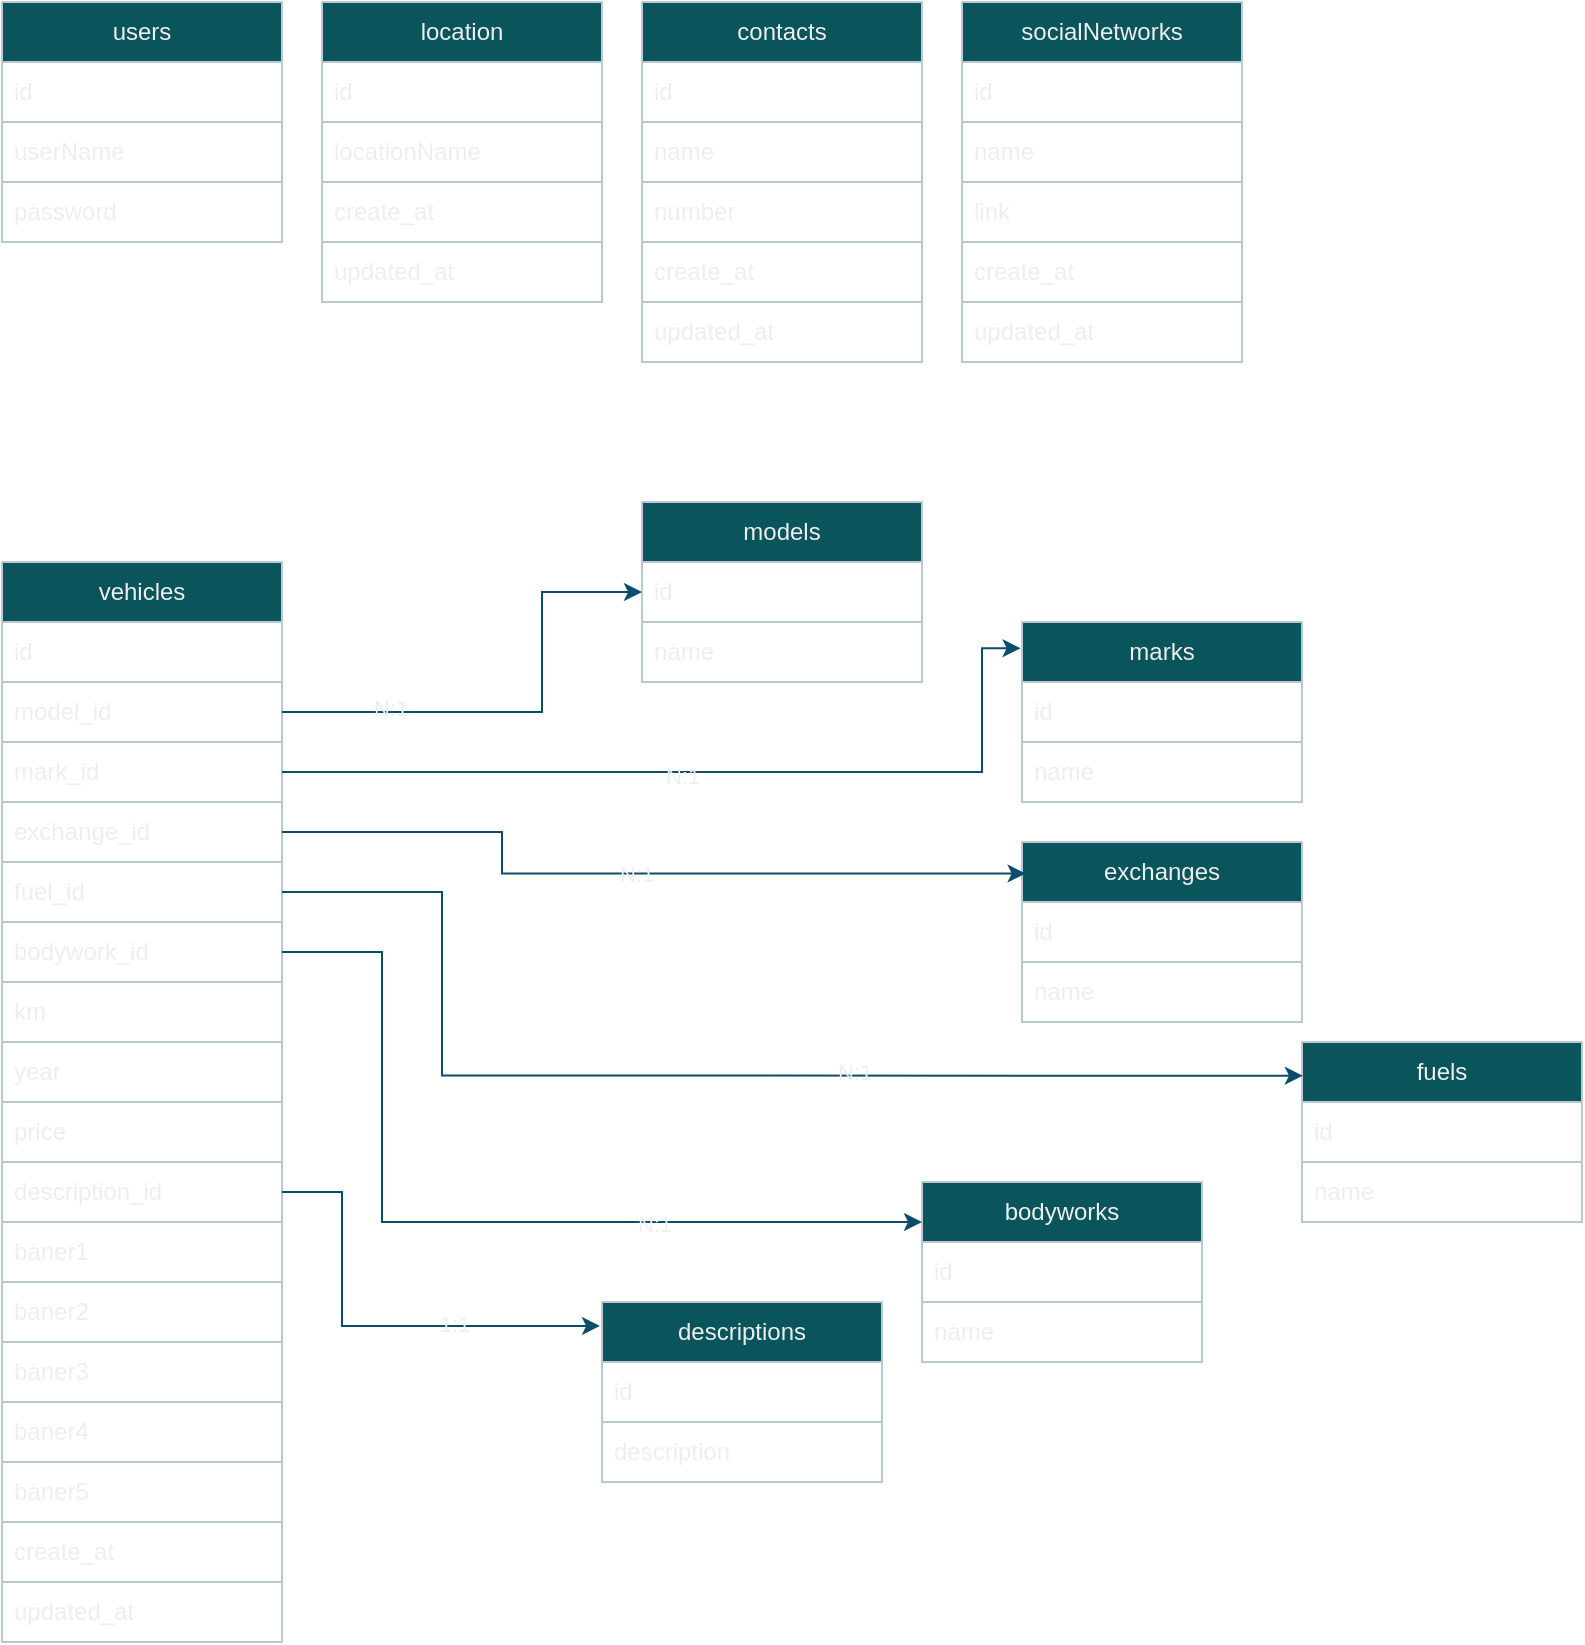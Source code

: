 <mxfile version="25.0.1">
  <diagram name="Página-1" id="mLCh0vMn2q3OIdAzemRB">
    <mxGraphModel dx="880" dy="524" grid="1" gridSize="10" guides="1" tooltips="1" connect="1" arrows="1" fold="1" page="1" pageScale="1" pageWidth="827" pageHeight="1169" background="none" math="0" shadow="0">
      <root>
        <mxCell id="0" />
        <mxCell id="1" parent="0" />
        <mxCell id="wS5otDTl_QhqCE7F74CY-8" value="users" style="swimlane;fontStyle=0;childLayout=stackLayout;horizontal=1;startSize=30;horizontalStack=0;resizeParent=1;resizeParentMax=0;resizeLast=0;collapsible=1;marginBottom=0;whiteSpace=wrap;html=1;labelBackgroundColor=none;fillColor=#09555B;strokeColor=#BAC8D3;fontColor=#EEEEEE;rounded=0;swimlaneLine=1;shadow=0;" parent="1" vertex="1">
          <mxGeometry x="18" width="140" height="120" as="geometry" />
        </mxCell>
        <mxCell id="wS5otDTl_QhqCE7F74CY-9" value="id" style="text;strokeColor=#BAC8D3;fillColor=none;align=left;verticalAlign=middle;spacingLeft=4;spacingRight=4;overflow=hidden;points=[[0,0.5],[1,0.5]];portConstraint=eastwest;rotatable=0;whiteSpace=wrap;html=1;labelBackgroundColor=none;fontColor=#EEEEEE;rounded=0;swimlaneLine=1;shadow=0;" parent="wS5otDTl_QhqCE7F74CY-8" vertex="1">
          <mxGeometry y="30" width="140" height="30" as="geometry" />
        </mxCell>
        <mxCell id="wS5otDTl_QhqCE7F74CY-10" value="userName" style="text;strokeColor=#BAC8D3;fillColor=none;align=left;verticalAlign=middle;spacingLeft=4;spacingRight=4;overflow=hidden;points=[[0,0.5],[1,0.5]];portConstraint=eastwest;rotatable=0;whiteSpace=wrap;html=1;labelBackgroundColor=none;fontColor=#EEEEEE;rounded=0;swimlaneLine=1;shadow=0;" parent="wS5otDTl_QhqCE7F74CY-8" vertex="1">
          <mxGeometry y="60" width="140" height="30" as="geometry" />
        </mxCell>
        <mxCell id="wS5otDTl_QhqCE7F74CY-11" value="password" style="text;strokeColor=#BAC8D3;fillColor=none;align=left;verticalAlign=middle;spacingLeft=4;spacingRight=4;overflow=hidden;points=[[0,0.5],[1,0.5]];portConstraint=eastwest;rotatable=0;whiteSpace=wrap;html=1;labelBackgroundColor=none;fontColor=#EEEEEE;rounded=0;swimlaneLine=1;shadow=0;" parent="wS5otDTl_QhqCE7F74CY-8" vertex="1">
          <mxGeometry y="90" width="140" height="30" as="geometry" />
        </mxCell>
        <mxCell id="wS5otDTl_QhqCE7F74CY-17" value="location" style="swimlane;fontStyle=0;childLayout=stackLayout;horizontal=1;startSize=30;horizontalStack=0;resizeParent=1;resizeParentMax=0;resizeLast=0;collapsible=1;marginBottom=0;whiteSpace=wrap;html=1;labelBackgroundColor=none;fillColor=#09555B;strokeColor=#BAC8D3;fontColor=#EEEEEE;rounded=0;swimlaneLine=1;shadow=0;" parent="1" vertex="1">
          <mxGeometry x="178" width="140" height="150" as="geometry" />
        </mxCell>
        <mxCell id="wS5otDTl_QhqCE7F74CY-18" value="id" style="text;strokeColor=#BAC8D3;fillColor=none;align=left;verticalAlign=middle;spacingLeft=4;spacingRight=4;overflow=hidden;points=[[0,0.5],[1,0.5]];portConstraint=eastwest;rotatable=0;whiteSpace=wrap;html=1;labelBackgroundColor=none;fontColor=#EEEEEE;rounded=0;swimlaneLine=1;shadow=0;" parent="wS5otDTl_QhqCE7F74CY-17" vertex="1">
          <mxGeometry y="30" width="140" height="30" as="geometry" />
        </mxCell>
        <mxCell id="wS5otDTl_QhqCE7F74CY-19" value="locationName" style="text;strokeColor=#BAC8D3;fillColor=none;align=left;verticalAlign=middle;spacingLeft=4;spacingRight=4;overflow=hidden;points=[[0,0.5],[1,0.5]];portConstraint=eastwest;rotatable=0;whiteSpace=wrap;html=1;labelBackgroundColor=none;fontColor=#EEEEEE;rounded=0;swimlaneLine=1;shadow=0;" parent="wS5otDTl_QhqCE7F74CY-17" vertex="1">
          <mxGeometry y="60" width="140" height="30" as="geometry" />
        </mxCell>
        <mxCell id="Vl5gVxq12WmnnEAPesUZ-6" value="create_at" style="text;strokeColor=#BAC8D3;fillColor=none;align=left;verticalAlign=middle;spacingLeft=4;spacingRight=4;overflow=hidden;points=[[0,0.5],[1,0.5]];portConstraint=eastwest;rotatable=0;whiteSpace=wrap;html=1;labelBackgroundColor=none;fontColor=#EEEEEE;rounded=0;swimlaneLine=1;shadow=0;" vertex="1" parent="wS5otDTl_QhqCE7F74CY-17">
          <mxGeometry y="90" width="140" height="30" as="geometry" />
        </mxCell>
        <mxCell id="Vl5gVxq12WmnnEAPesUZ-7" value="updated_at" style="text;strokeColor=#BAC8D3;fillColor=none;align=left;verticalAlign=middle;spacingLeft=4;spacingRight=4;overflow=hidden;points=[[0,0.5],[1,0.5]];portConstraint=eastwest;rotatable=0;whiteSpace=wrap;html=1;labelBackgroundColor=none;fontColor=#EEEEEE;rounded=0;swimlaneLine=1;shadow=0;" vertex="1" parent="wS5otDTl_QhqCE7F74CY-17">
          <mxGeometry y="120" width="140" height="30" as="geometry" />
        </mxCell>
        <mxCell id="wS5otDTl_QhqCE7F74CY-22" value="contacts" style="swimlane;fontStyle=0;childLayout=stackLayout;horizontal=1;startSize=30;horizontalStack=0;resizeParent=1;resizeParentMax=0;resizeLast=0;collapsible=1;marginBottom=0;whiteSpace=wrap;html=1;labelBackgroundColor=none;fillColor=#09555B;strokeColor=#BAC8D3;fontColor=#EEEEEE;rounded=0;swimlaneLine=1;shadow=0;" parent="1" vertex="1">
          <mxGeometry x="338" width="140" height="180" as="geometry" />
        </mxCell>
        <mxCell id="wS5otDTl_QhqCE7F74CY-23" value="id" style="text;strokeColor=#BAC8D3;fillColor=none;align=left;verticalAlign=middle;spacingLeft=4;spacingRight=4;overflow=hidden;points=[[0,0.5],[1,0.5]];portConstraint=eastwest;rotatable=0;whiteSpace=wrap;html=1;labelBackgroundColor=none;fontColor=#EEEEEE;rounded=0;swimlaneLine=1;shadow=0;" parent="wS5otDTl_QhqCE7F74CY-22" vertex="1">
          <mxGeometry y="30" width="140" height="30" as="geometry" />
        </mxCell>
        <mxCell id="wS5otDTl_QhqCE7F74CY-24" value="name" style="text;strokeColor=#BAC8D3;fillColor=none;align=left;verticalAlign=middle;spacingLeft=4;spacingRight=4;overflow=hidden;points=[[0,0.5],[1,0.5]];portConstraint=eastwest;rotatable=0;whiteSpace=wrap;html=1;labelBackgroundColor=none;fontColor=#EEEEEE;rounded=0;swimlaneLine=1;shadow=0;" parent="wS5otDTl_QhqCE7F74CY-22" vertex="1">
          <mxGeometry y="60" width="140" height="30" as="geometry" />
        </mxCell>
        <mxCell id="wS5otDTl_QhqCE7F74CY-26" value="number" style="text;strokeColor=#BAC8D3;fillColor=none;align=left;verticalAlign=middle;spacingLeft=4;spacingRight=4;overflow=hidden;points=[[0,0.5],[1,0.5]];portConstraint=eastwest;rotatable=0;whiteSpace=wrap;html=1;labelBackgroundColor=none;fontColor=#EEEEEE;rounded=0;swimlaneLine=1;shadow=0;" parent="wS5otDTl_QhqCE7F74CY-22" vertex="1">
          <mxGeometry y="90" width="140" height="30" as="geometry" />
        </mxCell>
        <mxCell id="Vl5gVxq12WmnnEAPesUZ-8" value="create_at" style="text;strokeColor=#BAC8D3;fillColor=none;align=left;verticalAlign=middle;spacingLeft=4;spacingRight=4;overflow=hidden;points=[[0,0.5],[1,0.5]];portConstraint=eastwest;rotatable=0;whiteSpace=wrap;html=1;labelBackgroundColor=none;fontColor=#EEEEEE;rounded=0;swimlaneLine=1;shadow=0;" vertex="1" parent="wS5otDTl_QhqCE7F74CY-22">
          <mxGeometry y="120" width="140" height="30" as="geometry" />
        </mxCell>
        <mxCell id="Vl5gVxq12WmnnEAPesUZ-9" value="updated_at" style="text;strokeColor=#BAC8D3;fillColor=none;align=left;verticalAlign=middle;spacingLeft=4;spacingRight=4;overflow=hidden;points=[[0,0.5],[1,0.5]];portConstraint=eastwest;rotatable=0;whiteSpace=wrap;html=1;labelBackgroundColor=none;fontColor=#EEEEEE;rounded=0;swimlaneLine=1;shadow=0;" vertex="1" parent="wS5otDTl_QhqCE7F74CY-22">
          <mxGeometry y="150" width="140" height="30" as="geometry" />
        </mxCell>
        <mxCell id="wS5otDTl_QhqCE7F74CY-31" value="&lt;div&gt;socialNetworks&lt;/div&gt;" style="swimlane;fontStyle=0;childLayout=stackLayout;horizontal=1;startSize=30;horizontalStack=0;resizeParent=1;resizeParentMax=0;resizeLast=0;collapsible=1;marginBottom=0;whiteSpace=wrap;html=1;labelBackgroundColor=none;fillColor=#09555B;strokeColor=#BAC8D3;fontColor=#EEEEEE;rounded=0;swimlaneLine=1;shadow=0;" parent="1" vertex="1">
          <mxGeometry x="498" width="140" height="180" as="geometry" />
        </mxCell>
        <mxCell id="wS5otDTl_QhqCE7F74CY-32" value="id" style="text;strokeColor=#BAC8D3;fillColor=none;align=left;verticalAlign=middle;spacingLeft=4;spacingRight=4;overflow=hidden;points=[[0,0.5],[1,0.5]];portConstraint=eastwest;rotatable=0;whiteSpace=wrap;html=1;labelBackgroundColor=none;fontColor=#EEEEEE;rounded=0;swimlaneLine=1;shadow=0;" parent="wS5otDTl_QhqCE7F74CY-31" vertex="1">
          <mxGeometry y="30" width="140" height="30" as="geometry" />
        </mxCell>
        <mxCell id="wS5otDTl_QhqCE7F74CY-33" value="name" style="text;strokeColor=#BAC8D3;fillColor=none;align=left;verticalAlign=middle;spacingLeft=4;spacingRight=4;overflow=hidden;points=[[0,0.5],[1,0.5]];portConstraint=eastwest;rotatable=0;whiteSpace=wrap;html=1;labelBackgroundColor=none;fontColor=#EEEEEE;rounded=0;swimlaneLine=1;shadow=0;" parent="wS5otDTl_QhqCE7F74CY-31" vertex="1">
          <mxGeometry y="60" width="140" height="30" as="geometry" />
        </mxCell>
        <mxCell id="wS5otDTl_QhqCE7F74CY-34" value="link" style="text;strokeColor=#BAC8D3;fillColor=none;align=left;verticalAlign=middle;spacingLeft=4;spacingRight=4;overflow=hidden;points=[[0,0.5],[1,0.5]];portConstraint=eastwest;rotatable=0;whiteSpace=wrap;html=1;labelBackgroundColor=none;fontColor=#EEEEEE;rounded=0;swimlaneLine=1;shadow=0;" parent="wS5otDTl_QhqCE7F74CY-31" vertex="1">
          <mxGeometry y="90" width="140" height="30" as="geometry" />
        </mxCell>
        <mxCell id="Vl5gVxq12WmnnEAPesUZ-10" value="create_at" style="text;strokeColor=#BAC8D3;fillColor=none;align=left;verticalAlign=middle;spacingLeft=4;spacingRight=4;overflow=hidden;points=[[0,0.5],[1,0.5]];portConstraint=eastwest;rotatable=0;whiteSpace=wrap;html=1;labelBackgroundColor=none;fontColor=#EEEEEE;rounded=0;swimlaneLine=1;shadow=0;" vertex="1" parent="wS5otDTl_QhqCE7F74CY-31">
          <mxGeometry y="120" width="140" height="30" as="geometry" />
        </mxCell>
        <mxCell id="Vl5gVxq12WmnnEAPesUZ-11" value="updated_at" style="text;strokeColor=#BAC8D3;fillColor=none;align=left;verticalAlign=middle;spacingLeft=4;spacingRight=4;overflow=hidden;points=[[0,0.5],[1,0.5]];portConstraint=eastwest;rotatable=0;whiteSpace=wrap;html=1;labelBackgroundColor=none;fontColor=#EEEEEE;rounded=0;swimlaneLine=1;shadow=0;" vertex="1" parent="wS5otDTl_QhqCE7F74CY-31">
          <mxGeometry y="150" width="140" height="30" as="geometry" />
        </mxCell>
        <mxCell id="wS5otDTl_QhqCE7F74CY-35" value="&lt;div&gt;vehicles&lt;/div&gt;" style="swimlane;fontStyle=0;childLayout=stackLayout;horizontal=1;startSize=30;horizontalStack=0;resizeParent=1;resizeParentMax=0;resizeLast=0;collapsible=1;marginBottom=0;whiteSpace=wrap;html=1;labelBackgroundColor=none;fillColor=#09555B;strokeColor=#BAC8D3;fontColor=#EEEEEE;rounded=0;swimlaneLine=1;shadow=0;" parent="1" vertex="1">
          <mxGeometry x="18" y="280" width="140" height="540" as="geometry" />
        </mxCell>
        <mxCell id="wS5otDTl_QhqCE7F74CY-36" value="id" style="text;strokeColor=#BAC8D3;fillColor=none;align=left;verticalAlign=middle;spacingLeft=4;spacingRight=4;overflow=hidden;points=[[0,0.5],[1,0.5]];portConstraint=eastwest;rotatable=0;whiteSpace=wrap;html=1;labelBackgroundColor=none;fontColor=#EEEEEE;rounded=0;swimlaneLine=1;shadow=0;" parent="wS5otDTl_QhqCE7F74CY-35" vertex="1">
          <mxGeometry y="30" width="140" height="30" as="geometry" />
        </mxCell>
        <mxCell id="wS5otDTl_QhqCE7F74CY-37" value="model_id" style="text;strokeColor=#BAC8D3;fillColor=none;align=left;verticalAlign=middle;spacingLeft=4;spacingRight=4;overflow=hidden;points=[[0,0.5],[1,0.5]];portConstraint=eastwest;rotatable=0;whiteSpace=wrap;html=1;labelBackgroundColor=none;fontColor=#EEEEEE;rounded=0;swimlaneLine=1;shadow=0;" parent="wS5otDTl_QhqCE7F74CY-35" vertex="1">
          <mxGeometry y="60" width="140" height="30" as="geometry" />
        </mxCell>
        <mxCell id="wS5otDTl_QhqCE7F74CY-38" value="mark_id" style="text;strokeColor=#BAC8D3;fillColor=none;align=left;verticalAlign=middle;spacingLeft=4;spacingRight=4;overflow=hidden;points=[[0,0.5],[1,0.5]];portConstraint=eastwest;rotatable=0;whiteSpace=wrap;html=1;labelBackgroundColor=none;fontColor=#EEEEEE;rounded=0;swimlaneLine=1;shadow=0;" parent="wS5otDTl_QhqCE7F74CY-35" vertex="1">
          <mxGeometry y="90" width="140" height="30" as="geometry" />
        </mxCell>
        <mxCell id="wS5otDTl_QhqCE7F74CY-39" value="&lt;div&gt;exchange&lt;span style=&quot;background-color: initial;&quot;&gt;_id&lt;/span&gt;&lt;/div&gt;" style="text;strokeColor=#BAC8D3;fillColor=none;align=left;verticalAlign=middle;spacingLeft=4;spacingRight=4;overflow=hidden;points=[[0,0.5],[1,0.5]];portConstraint=eastwest;rotatable=0;whiteSpace=wrap;html=1;labelBackgroundColor=none;fontColor=#EEEEEE;rounded=0;swimlaneLine=1;shadow=0;" parent="wS5otDTl_QhqCE7F74CY-35" vertex="1">
          <mxGeometry y="120" width="140" height="30" as="geometry" />
        </mxCell>
        <mxCell id="wS5otDTl_QhqCE7F74CY-40" value="fuel_id" style="text;strokeColor=#BAC8D3;fillColor=none;align=left;verticalAlign=middle;spacingLeft=4;spacingRight=4;overflow=hidden;points=[[0,0.5],[1,0.5]];portConstraint=eastwest;rotatable=0;whiteSpace=wrap;html=1;labelBackgroundColor=none;fontColor=#EEEEEE;rounded=0;swimlaneLine=1;shadow=0;" parent="wS5otDTl_QhqCE7F74CY-35" vertex="1">
          <mxGeometry y="150" width="140" height="30" as="geometry" />
        </mxCell>
        <mxCell id="wS5otDTl_QhqCE7F74CY-41" value="bodywork_id" style="text;strokeColor=#BAC8D3;fillColor=none;align=left;verticalAlign=middle;spacingLeft=4;spacingRight=4;overflow=hidden;points=[[0,0.5],[1,0.5]];portConstraint=eastwest;rotatable=0;whiteSpace=wrap;html=1;labelBackgroundColor=none;fontColor=#EEEEEE;rounded=0;swimlaneLine=1;shadow=0;" parent="wS5otDTl_QhqCE7F74CY-35" vertex="1">
          <mxGeometry y="180" width="140" height="30" as="geometry" />
        </mxCell>
        <mxCell id="wS5otDTl_QhqCE7F74CY-42" value="km" style="text;strokeColor=#BAC8D3;fillColor=none;align=left;verticalAlign=middle;spacingLeft=4;spacingRight=4;overflow=hidden;points=[[0,0.5],[1,0.5]];portConstraint=eastwest;rotatable=0;whiteSpace=wrap;html=1;labelBackgroundColor=none;fontColor=#EEEEEE;rounded=0;swimlaneLine=1;shadow=0;" parent="wS5otDTl_QhqCE7F74CY-35" vertex="1">
          <mxGeometry y="210" width="140" height="30" as="geometry" />
        </mxCell>
        <mxCell id="wS5otDTl_QhqCE7F74CY-43" value="year" style="text;strokeColor=#BAC8D3;fillColor=none;align=left;verticalAlign=middle;spacingLeft=4;spacingRight=4;overflow=hidden;points=[[0,0.5],[1,0.5]];portConstraint=eastwest;rotatable=0;whiteSpace=wrap;html=1;labelBackgroundColor=none;fontColor=#EEEEEE;rounded=0;swimlaneLine=1;shadow=0;" parent="wS5otDTl_QhqCE7F74CY-35" vertex="1">
          <mxGeometry y="240" width="140" height="30" as="geometry" />
        </mxCell>
        <mxCell id="wS5otDTl_QhqCE7F74CY-44" value="price" style="text;strokeColor=#BAC8D3;fillColor=none;align=left;verticalAlign=middle;spacingLeft=4;spacingRight=4;overflow=hidden;points=[[0,0.5],[1,0.5]];portConstraint=eastwest;rotatable=0;whiteSpace=wrap;html=1;labelBackgroundColor=none;fontColor=#EEEEEE;rounded=0;swimlaneLine=1;shadow=0;" parent="wS5otDTl_QhqCE7F74CY-35" vertex="1">
          <mxGeometry y="270" width="140" height="30" as="geometry" />
        </mxCell>
        <mxCell id="wS5otDTl_QhqCE7F74CY-45" value="description_id" style="text;strokeColor=#BAC8D3;fillColor=none;align=left;verticalAlign=middle;spacingLeft=4;spacingRight=4;overflow=hidden;points=[[0,0.5],[1,0.5]];portConstraint=eastwest;rotatable=0;whiteSpace=wrap;html=1;labelBackgroundColor=none;fontColor=#EEEEEE;rounded=0;swimlaneLine=1;shadow=0;" parent="wS5otDTl_QhqCE7F74CY-35" vertex="1">
          <mxGeometry y="300" width="140" height="30" as="geometry" />
        </mxCell>
        <mxCell id="wS5otDTl_QhqCE7F74CY-46" value="baner1" style="text;strokeColor=#BAC8D3;fillColor=none;align=left;verticalAlign=middle;spacingLeft=4;spacingRight=4;overflow=hidden;points=[[0,0.5],[1,0.5]];portConstraint=eastwest;rotatable=0;whiteSpace=wrap;html=1;labelBackgroundColor=none;fontColor=#EEEEEE;rounded=0;swimlaneLine=1;shadow=0;" parent="wS5otDTl_QhqCE7F74CY-35" vertex="1">
          <mxGeometry y="330" width="140" height="30" as="geometry" />
        </mxCell>
        <mxCell id="wS5otDTl_QhqCE7F74CY-48" value="baner2" style="text;strokeColor=#BAC8D3;fillColor=none;align=left;verticalAlign=middle;spacingLeft=4;spacingRight=4;overflow=hidden;points=[[0,0.5],[1,0.5]];portConstraint=eastwest;rotatable=0;whiteSpace=wrap;html=1;labelBackgroundColor=none;fontColor=#EEEEEE;rounded=0;swimlaneLine=1;shadow=0;" parent="wS5otDTl_QhqCE7F74CY-35" vertex="1">
          <mxGeometry y="360" width="140" height="30" as="geometry" />
        </mxCell>
        <mxCell id="wS5otDTl_QhqCE7F74CY-49" value="baner3" style="text;strokeColor=#BAC8D3;fillColor=none;align=left;verticalAlign=middle;spacingLeft=4;spacingRight=4;overflow=hidden;points=[[0,0.5],[1,0.5]];portConstraint=eastwest;rotatable=0;whiteSpace=wrap;html=1;labelBackgroundColor=none;fontColor=#EEEEEE;rounded=0;swimlaneLine=1;shadow=0;" parent="wS5otDTl_QhqCE7F74CY-35" vertex="1">
          <mxGeometry y="390" width="140" height="30" as="geometry" />
        </mxCell>
        <mxCell id="wS5otDTl_QhqCE7F74CY-50" value="baner4" style="text;strokeColor=#BAC8D3;fillColor=none;align=left;verticalAlign=middle;spacingLeft=4;spacingRight=4;overflow=hidden;points=[[0,0.5],[1,0.5]];portConstraint=eastwest;rotatable=0;whiteSpace=wrap;html=1;labelBackgroundColor=none;fontColor=#EEEEEE;rounded=0;swimlaneLine=1;shadow=0;" parent="wS5otDTl_QhqCE7F74CY-35" vertex="1">
          <mxGeometry y="420" width="140" height="30" as="geometry" />
        </mxCell>
        <mxCell id="wS5otDTl_QhqCE7F74CY-51" value="baner5" style="text;strokeColor=#BAC8D3;fillColor=none;align=left;verticalAlign=middle;spacingLeft=4;spacingRight=4;overflow=hidden;points=[[0,0.5],[1,0.5]];portConstraint=eastwest;rotatable=0;whiteSpace=wrap;html=1;labelBackgroundColor=none;fontColor=#EEEEEE;rounded=0;swimlaneLine=1;shadow=0;" parent="wS5otDTl_QhqCE7F74CY-35" vertex="1">
          <mxGeometry y="450" width="140" height="30" as="geometry" />
        </mxCell>
        <mxCell id="Vl5gVxq12WmnnEAPesUZ-1" value="create_at" style="text;strokeColor=#BAC8D3;fillColor=none;align=left;verticalAlign=middle;spacingLeft=4;spacingRight=4;overflow=hidden;points=[[0,0.5],[1,0.5]];portConstraint=eastwest;rotatable=0;whiteSpace=wrap;html=1;labelBackgroundColor=none;fontColor=#EEEEEE;rounded=0;swimlaneLine=1;shadow=0;" vertex="1" parent="wS5otDTl_QhqCE7F74CY-35">
          <mxGeometry y="480" width="140" height="30" as="geometry" />
        </mxCell>
        <mxCell id="Vl5gVxq12WmnnEAPesUZ-2" value="updated_at" style="text;strokeColor=#BAC8D3;fillColor=none;align=left;verticalAlign=middle;spacingLeft=4;spacingRight=4;overflow=hidden;points=[[0,0.5],[1,0.5]];portConstraint=eastwest;rotatable=0;whiteSpace=wrap;html=1;labelBackgroundColor=none;fontColor=#EEEEEE;rounded=0;swimlaneLine=1;shadow=0;" vertex="1" parent="wS5otDTl_QhqCE7F74CY-35">
          <mxGeometry y="510" width="140" height="30" as="geometry" />
        </mxCell>
        <mxCell id="wS5otDTl_QhqCE7F74CY-54" value="models" style="swimlane;fontStyle=0;childLayout=stackLayout;horizontal=1;startSize=30;horizontalStack=0;resizeParent=1;resizeParentMax=0;resizeLast=0;collapsible=1;marginBottom=0;whiteSpace=wrap;html=1;labelBackgroundColor=none;fillColor=#09555B;strokeColor=#BAC8D3;rounded=0;fontColor=#EEEEEE;swimlaneLine=1;shadow=0;" parent="1" vertex="1">
          <mxGeometry x="338" y="250" width="140" height="90" as="geometry" />
        </mxCell>
        <mxCell id="wS5otDTl_QhqCE7F74CY-55" value="id" style="text;strokeColor=#BAC8D3;fillColor=none;align=left;verticalAlign=middle;spacingLeft=4;spacingRight=4;overflow=hidden;points=[[0,0.5],[1,0.5]];portConstraint=eastwest;rotatable=0;whiteSpace=wrap;html=1;labelBackgroundColor=none;fontColor=#EEEEEE;rounded=0;swimlaneLine=1;shadow=0;" parent="wS5otDTl_QhqCE7F74CY-54" vertex="1">
          <mxGeometry y="30" width="140" height="30" as="geometry" />
        </mxCell>
        <mxCell id="wS5otDTl_QhqCE7F74CY-56" value="name" style="text;strokeColor=#BAC8D3;fillColor=none;align=left;verticalAlign=middle;spacingLeft=4;spacingRight=4;overflow=hidden;points=[[0,0.5],[1,0.5]];portConstraint=eastwest;rotatable=0;whiteSpace=wrap;html=1;labelBackgroundColor=none;fontColor=#EEEEEE;rounded=0;swimlaneLine=1;shadow=0;" parent="wS5otDTl_QhqCE7F74CY-54" vertex="1">
          <mxGeometry y="60" width="140" height="30" as="geometry" />
        </mxCell>
        <mxCell id="wS5otDTl_QhqCE7F74CY-59" style="edgeStyle=orthogonalEdgeStyle;rounded=0;orthogonalLoop=1;jettySize=auto;html=1;entryX=0;entryY=0.5;entryDx=0;entryDy=0;labelBackgroundColor=none;strokeColor=#0B4D6A;fontColor=default;swimlaneLine=1;shadow=0;" parent="1" source="wS5otDTl_QhqCE7F74CY-37" target="wS5otDTl_QhqCE7F74CY-55" edge="1">
          <mxGeometry relative="1" as="geometry">
            <Array as="points">
              <mxPoint x="288" y="355" />
              <mxPoint x="288" y="295" />
            </Array>
          </mxGeometry>
        </mxCell>
        <mxCell id="wS5otDTl_QhqCE7F74CY-99" value="N:1" style="edgeLabel;html=1;align=center;verticalAlign=middle;resizable=0;points=[];strokeColor=#BAC8D3;fontColor=#EEEEEE;fillColor=#09555B;labelBackgroundColor=none;" parent="wS5otDTl_QhqCE7F74CY-59" vertex="1" connectable="0">
          <mxGeometry x="-0.556" y="2" relative="1" as="geometry">
            <mxPoint as="offset" />
          </mxGeometry>
        </mxCell>
        <mxCell id="wS5otDTl_QhqCE7F74CY-60" value="marks" style="swimlane;fontStyle=0;childLayout=stackLayout;horizontal=1;startSize=30;horizontalStack=0;resizeParent=1;resizeParentMax=0;resizeLast=0;collapsible=1;marginBottom=0;whiteSpace=wrap;html=1;labelBackgroundColor=none;fillColor=#09555B;strokeColor=#BAC8D3;rounded=0;fontColor=#EEEEEE;swimlaneLine=1;shadow=0;" parent="1" vertex="1">
          <mxGeometry x="528" y="310" width="140" height="90" as="geometry" />
        </mxCell>
        <mxCell id="wS5otDTl_QhqCE7F74CY-61" value="id" style="text;strokeColor=#BAC8D3;fillColor=none;align=left;verticalAlign=middle;spacingLeft=4;spacingRight=4;overflow=hidden;points=[[0,0.5],[1,0.5]];portConstraint=eastwest;rotatable=0;whiteSpace=wrap;html=1;labelBackgroundColor=none;fontColor=#EEEEEE;rounded=0;swimlaneLine=1;shadow=0;" parent="wS5otDTl_QhqCE7F74CY-60" vertex="1">
          <mxGeometry y="30" width="140" height="30" as="geometry" />
        </mxCell>
        <mxCell id="wS5otDTl_QhqCE7F74CY-62" value="name" style="text;strokeColor=#BAC8D3;fillColor=none;align=left;verticalAlign=middle;spacingLeft=4;spacingRight=4;overflow=hidden;points=[[0,0.5],[1,0.5]];portConstraint=eastwest;rotatable=0;whiteSpace=wrap;html=1;labelBackgroundColor=none;fontColor=#EEEEEE;rounded=0;swimlaneLine=1;shadow=0;" parent="wS5otDTl_QhqCE7F74CY-60" vertex="1">
          <mxGeometry y="60" width="140" height="30" as="geometry" />
        </mxCell>
        <mxCell id="wS5otDTl_QhqCE7F74CY-67" value="exchanges" style="swimlane;fontStyle=0;childLayout=stackLayout;horizontal=1;startSize=30;horizontalStack=0;resizeParent=1;resizeParentMax=0;resizeLast=0;collapsible=1;marginBottom=0;whiteSpace=wrap;html=1;labelBackgroundColor=none;fillColor=#09555B;strokeColor=#BAC8D3;rounded=0;fontColor=#EEEEEE;swimlaneLine=1;shadow=0;" parent="1" vertex="1">
          <mxGeometry x="528" y="420" width="140" height="90" as="geometry" />
        </mxCell>
        <mxCell id="wS5otDTl_QhqCE7F74CY-68" value="id" style="text;strokeColor=#BAC8D3;fillColor=none;align=left;verticalAlign=middle;spacingLeft=4;spacingRight=4;overflow=hidden;points=[[0,0.5],[1,0.5]];portConstraint=eastwest;rotatable=0;whiteSpace=wrap;html=1;labelBackgroundColor=none;fontColor=#EEEEEE;rounded=0;swimlaneLine=1;shadow=0;" parent="wS5otDTl_QhqCE7F74CY-67" vertex="1">
          <mxGeometry y="30" width="140" height="30" as="geometry" />
        </mxCell>
        <mxCell id="wS5otDTl_QhqCE7F74CY-69" value="name" style="text;strokeColor=#BAC8D3;fillColor=none;align=left;verticalAlign=middle;spacingLeft=4;spacingRight=4;overflow=hidden;points=[[0,0.5],[1,0.5]];portConstraint=eastwest;rotatable=0;whiteSpace=wrap;html=1;labelBackgroundColor=none;fontColor=#EEEEEE;rounded=0;swimlaneLine=1;shadow=0;" parent="wS5otDTl_QhqCE7F74CY-67" vertex="1">
          <mxGeometry y="60" width="140" height="30" as="geometry" />
        </mxCell>
        <mxCell id="wS5otDTl_QhqCE7F74CY-71" value="fuels" style="swimlane;fontStyle=0;childLayout=stackLayout;horizontal=1;startSize=30;horizontalStack=0;resizeParent=1;resizeParentMax=0;resizeLast=0;collapsible=1;marginBottom=0;whiteSpace=wrap;html=1;labelBackgroundColor=none;fillColor=#09555B;strokeColor=#BAC8D3;rounded=0;fontColor=#EEEEEE;swimlaneLine=1;shadow=0;" parent="1" vertex="1">
          <mxGeometry x="668" y="520" width="140" height="90" as="geometry" />
        </mxCell>
        <mxCell id="wS5otDTl_QhqCE7F74CY-72" value="id" style="text;strokeColor=#BAC8D3;fillColor=none;align=left;verticalAlign=middle;spacingLeft=4;spacingRight=4;overflow=hidden;points=[[0,0.5],[1,0.5]];portConstraint=eastwest;rotatable=0;whiteSpace=wrap;html=1;labelBackgroundColor=none;fontColor=#EEEEEE;rounded=0;swimlaneLine=1;shadow=0;" parent="wS5otDTl_QhqCE7F74CY-71" vertex="1">
          <mxGeometry y="30" width="140" height="30" as="geometry" />
        </mxCell>
        <mxCell id="wS5otDTl_QhqCE7F74CY-73" value="name" style="text;strokeColor=#BAC8D3;fillColor=none;align=left;verticalAlign=middle;spacingLeft=4;spacingRight=4;overflow=hidden;points=[[0,0.5],[1,0.5]];portConstraint=eastwest;rotatable=0;whiteSpace=wrap;html=1;labelBackgroundColor=none;fontColor=#EEEEEE;rounded=0;swimlaneLine=1;shadow=0;" parent="wS5otDTl_QhqCE7F74CY-71" vertex="1">
          <mxGeometry y="60" width="140" height="30" as="geometry" />
        </mxCell>
        <mxCell id="wS5otDTl_QhqCE7F74CY-75" value="&lt;span style=&quot;text-align: left;&quot;&gt;bodyworks&lt;/span&gt;" style="swimlane;fontStyle=0;childLayout=stackLayout;horizontal=1;startSize=30;horizontalStack=0;resizeParent=1;resizeParentMax=0;resizeLast=0;collapsible=1;marginBottom=0;whiteSpace=wrap;html=1;labelBackgroundColor=none;fillColor=#09555B;strokeColor=#BAC8D3;rounded=0;fontColor=#EEEEEE;swimlaneLine=1;shadow=0;" parent="1" vertex="1">
          <mxGeometry x="478" y="590" width="140" height="90" as="geometry" />
        </mxCell>
        <mxCell id="wS5otDTl_QhqCE7F74CY-76" value="id" style="text;strokeColor=#BAC8D3;fillColor=none;align=left;verticalAlign=middle;spacingLeft=4;spacingRight=4;overflow=hidden;points=[[0,0.5],[1,0.5]];portConstraint=eastwest;rotatable=0;whiteSpace=wrap;html=1;labelBackgroundColor=none;fontColor=#EEEEEE;rounded=0;swimlaneLine=1;shadow=0;" parent="wS5otDTl_QhqCE7F74CY-75" vertex="1">
          <mxGeometry y="30" width="140" height="30" as="geometry" />
        </mxCell>
        <mxCell id="wS5otDTl_QhqCE7F74CY-77" value="name" style="text;strokeColor=#BAC8D3;fillColor=none;align=left;verticalAlign=middle;spacingLeft=4;spacingRight=4;overflow=hidden;points=[[0,0.5],[1,0.5]];portConstraint=eastwest;rotatable=0;whiteSpace=wrap;html=1;labelBackgroundColor=none;fontColor=#EEEEEE;rounded=0;swimlaneLine=1;shadow=0;" parent="wS5otDTl_QhqCE7F74CY-75" vertex="1">
          <mxGeometry y="60" width="140" height="30" as="geometry" />
        </mxCell>
        <mxCell id="wS5otDTl_QhqCE7F74CY-82" value="&lt;span style=&quot;text-align: left;&quot;&gt;descriptions&lt;/span&gt;" style="swimlane;fontStyle=0;childLayout=stackLayout;horizontal=1;startSize=30;horizontalStack=0;resizeParent=1;resizeParentMax=0;resizeLast=0;collapsible=1;marginBottom=0;whiteSpace=wrap;html=1;labelBackgroundColor=none;fillColor=#09555B;strokeColor=#BAC8D3;rounded=0;fontColor=#EEEEEE;swimlaneLine=1;shadow=0;" parent="1" vertex="1">
          <mxGeometry x="318" y="650" width="140" height="90" as="geometry" />
        </mxCell>
        <mxCell id="wS5otDTl_QhqCE7F74CY-83" value="id" style="text;strokeColor=#BAC8D3;fillColor=none;align=left;verticalAlign=middle;spacingLeft=4;spacingRight=4;overflow=hidden;points=[[0,0.5],[1,0.5]];portConstraint=eastwest;rotatable=0;whiteSpace=wrap;html=1;labelBackgroundColor=none;fontColor=#EEEEEE;rounded=0;swimlaneLine=1;shadow=0;" parent="wS5otDTl_QhqCE7F74CY-82" vertex="1">
          <mxGeometry y="30" width="140" height="30" as="geometry" />
        </mxCell>
        <mxCell id="wS5otDTl_QhqCE7F74CY-84" value="description" style="text;strokeColor=#BAC8D3;fillColor=none;align=left;verticalAlign=middle;spacingLeft=4;spacingRight=4;overflow=hidden;points=[[0,0.5],[1,0.5]];portConstraint=eastwest;rotatable=0;whiteSpace=wrap;html=1;labelBackgroundColor=none;fontColor=#EEEEEE;rounded=0;swimlaneLine=1;shadow=0;" parent="wS5otDTl_QhqCE7F74CY-82" vertex="1">
          <mxGeometry y="60" width="140" height="30" as="geometry" />
        </mxCell>
        <mxCell id="wS5otDTl_QhqCE7F74CY-89" style="edgeStyle=orthogonalEdgeStyle;rounded=0;orthogonalLoop=1;jettySize=auto;html=1;strokeColor=#0B4D6A;fontColor=default;labelBackgroundColor=none;" parent="1" source="wS5otDTl_QhqCE7F74CY-41" target="wS5otDTl_QhqCE7F74CY-75" edge="1">
          <mxGeometry relative="1" as="geometry">
            <Array as="points">
              <mxPoint x="208" y="475" />
              <mxPoint x="208" y="610" />
            </Array>
          </mxGeometry>
        </mxCell>
        <mxCell id="wS5otDTl_QhqCE7F74CY-91" value="N:1" style="edgeLabel;html=1;align=center;verticalAlign=middle;resizable=0;points=[];strokeColor=#BAC8D3;fontColor=#EEEEEE;fillColor=#09555B;labelBackgroundColor=none;" parent="wS5otDTl_QhqCE7F74CY-89" vertex="1" connectable="0">
          <mxGeometry x="0.41" y="-1" relative="1" as="geometry">
            <mxPoint as="offset" />
          </mxGeometry>
        </mxCell>
        <mxCell id="wS5otDTl_QhqCE7F74CY-93" style="edgeStyle=orthogonalEdgeStyle;rounded=0;orthogonalLoop=1;jettySize=auto;html=1;entryX=0.003;entryY=0.187;entryDx=0;entryDy=0;entryPerimeter=0;strokeColor=#0B4D6A;fontColor=default;labelBackgroundColor=none;" parent="1" source="wS5otDTl_QhqCE7F74CY-40" target="wS5otDTl_QhqCE7F74CY-71" edge="1">
          <mxGeometry relative="1" as="geometry">
            <Array as="points">
              <mxPoint x="238" y="445" />
              <mxPoint x="238" y="537" />
            </Array>
          </mxGeometry>
        </mxCell>
        <mxCell id="wS5otDTl_QhqCE7F74CY-94" value="N:1" style="edgeLabel;html=1;align=center;verticalAlign=middle;resizable=0;points=[];strokeColor=#BAC8D3;fontColor=#EEEEEE;fillColor=#09555B;labelBackgroundColor=none;" parent="wS5otDTl_QhqCE7F74CY-93" vertex="1" connectable="0">
          <mxGeometry x="0.256" y="2" relative="1" as="geometry">
            <mxPoint as="offset" />
          </mxGeometry>
        </mxCell>
        <mxCell id="wS5otDTl_QhqCE7F74CY-95" style="edgeStyle=orthogonalEdgeStyle;rounded=0;orthogonalLoop=1;jettySize=auto;html=1;entryX=0.013;entryY=0.175;entryDx=0;entryDy=0;entryPerimeter=0;strokeColor=#0B4D6A;fontColor=default;labelBackgroundColor=none;" parent="1" source="wS5otDTl_QhqCE7F74CY-39" target="wS5otDTl_QhqCE7F74CY-67" edge="1">
          <mxGeometry relative="1" as="geometry">
            <Array as="points">
              <mxPoint x="268" y="415" />
              <mxPoint x="268" y="436" />
            </Array>
          </mxGeometry>
        </mxCell>
        <mxCell id="wS5otDTl_QhqCE7F74CY-96" value="N:1" style="edgeLabel;html=1;align=center;verticalAlign=middle;resizable=0;points=[];strokeColor=#BAC8D3;fontColor=#EEEEEE;fillColor=#09555B;labelBackgroundColor=none;" parent="wS5otDTl_QhqCE7F74CY-95" vertex="1" connectable="0">
          <mxGeometry x="0.006" relative="1" as="geometry">
            <mxPoint as="offset" />
          </mxGeometry>
        </mxCell>
        <mxCell id="wS5otDTl_QhqCE7F74CY-97" style="edgeStyle=orthogonalEdgeStyle;rounded=0;orthogonalLoop=1;jettySize=auto;html=1;entryX=-0.005;entryY=0.146;entryDx=0;entryDy=0;entryPerimeter=0;strokeColor=#0B4D6A;fontColor=default;labelBackgroundColor=none;" parent="1" source="wS5otDTl_QhqCE7F74CY-38" target="wS5otDTl_QhqCE7F74CY-60" edge="1">
          <mxGeometry relative="1" as="geometry">
            <Array as="points">
              <mxPoint x="508" y="385" />
              <mxPoint x="508" y="323" />
            </Array>
          </mxGeometry>
        </mxCell>
        <mxCell id="wS5otDTl_QhqCE7F74CY-98" value="N:1" style="edgeLabel;html=1;align=center;verticalAlign=middle;resizable=0;points=[];strokeColor=#BAC8D3;fontColor=#EEEEEE;fillColor=#09555B;labelBackgroundColor=none;" parent="wS5otDTl_QhqCE7F74CY-97" vertex="1" connectable="0">
          <mxGeometry x="-0.074" y="-2" relative="1" as="geometry">
            <mxPoint as="offset" />
          </mxGeometry>
        </mxCell>
        <mxCell id="wS5otDTl_QhqCE7F74CY-100" style="edgeStyle=orthogonalEdgeStyle;rounded=0;orthogonalLoop=1;jettySize=auto;html=1;entryX=-0.007;entryY=0.133;entryDx=0;entryDy=0;entryPerimeter=0;strokeColor=#0B4D6A;fontColor=default;labelBackgroundColor=none;" parent="1" source="wS5otDTl_QhqCE7F74CY-45" target="wS5otDTl_QhqCE7F74CY-82" edge="1">
          <mxGeometry relative="1" as="geometry">
            <Array as="points">
              <mxPoint x="188" y="595" />
              <mxPoint x="188" y="662" />
            </Array>
          </mxGeometry>
        </mxCell>
        <mxCell id="wS5otDTl_QhqCE7F74CY-101" value="1:1" style="edgeLabel;html=1;align=center;verticalAlign=middle;resizable=0;points=[];strokeColor=#BAC8D3;fontColor=#EEEEEE;fillColor=#09555B;labelBackgroundColor=none;" parent="wS5otDTl_QhqCE7F74CY-100" vertex="1" connectable="0">
          <mxGeometry x="0.354" y="1" relative="1" as="geometry">
            <mxPoint as="offset" />
          </mxGeometry>
        </mxCell>
      </root>
    </mxGraphModel>
  </diagram>
</mxfile>

